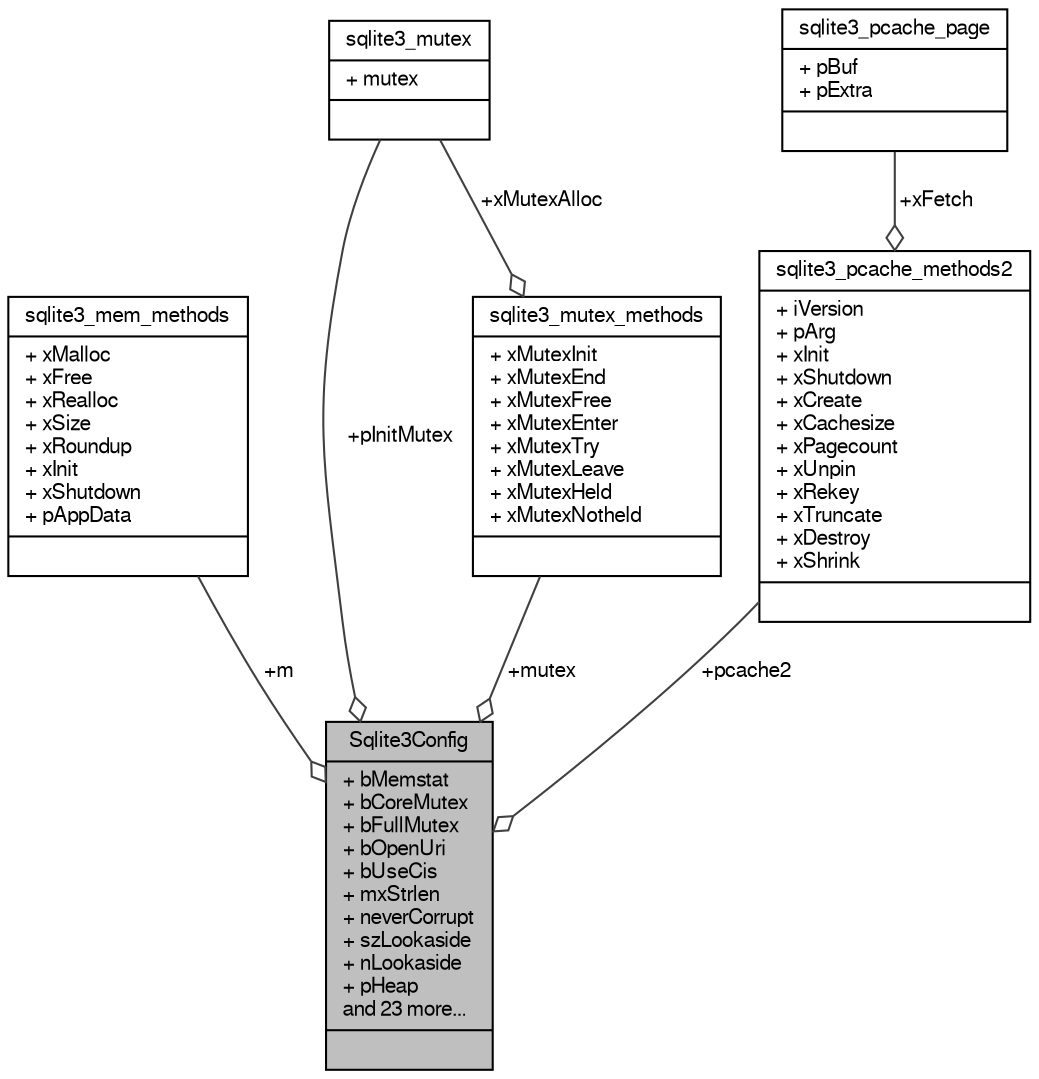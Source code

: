 digraph "Sqlite3Config"
{
  edge [fontname="FreeSans",fontsize="10",labelfontname="FreeSans",labelfontsize="10"];
  node [fontname="FreeSans",fontsize="10",shape=record];
  Node1 [label="{Sqlite3Config\n|+ bMemstat\l+ bCoreMutex\l+ bFullMutex\l+ bOpenUri\l+ bUseCis\l+ mxStrlen\l+ neverCorrupt\l+ szLookaside\l+ nLookaside\l+ pHeap\land 23 more...\l|}",height=0.2,width=0.4,color="black", fillcolor="grey75", style="filled", fontcolor="black"];
  Node2 -> Node1 [color="grey25",fontsize="10",style="solid",label=" +m" ,arrowhead="odiamond",fontname="FreeSans"];
  Node2 [label="{sqlite3_mem_methods\n|+ xMalloc\l+ xFree\l+ xRealloc\l+ xSize\l+ xRoundup\l+ xInit\l+ xShutdown\l+ pAppData\l|}",height=0.2,width=0.4,color="black", fillcolor="white", style="filled",URL="$structsqlite3__mem__methods.html"];
  Node3 -> Node1 [color="grey25",fontsize="10",style="solid",label=" +pInitMutex" ,arrowhead="odiamond",fontname="FreeSans"];
  Node3 [label="{sqlite3_mutex\n|+ mutex\l|}",height=0.2,width=0.4,color="black", fillcolor="white", style="filled",URL="$structsqlite3__mutex.html"];
  Node4 -> Node1 [color="grey25",fontsize="10",style="solid",label=" +mutex" ,arrowhead="odiamond",fontname="FreeSans"];
  Node4 [label="{sqlite3_mutex_methods\n|+ xMutexInit\l+ xMutexEnd\l+ xMutexFree\l+ xMutexEnter\l+ xMutexTry\l+ xMutexLeave\l+ xMutexHeld\l+ xMutexNotheld\l|}",height=0.2,width=0.4,color="black", fillcolor="white", style="filled",URL="$structsqlite3__mutex__methods.html"];
  Node3 -> Node4 [color="grey25",fontsize="10",style="solid",label=" +xMutexAlloc" ,arrowhead="odiamond",fontname="FreeSans"];
  Node5 -> Node1 [color="grey25",fontsize="10",style="solid",label=" +pcache2" ,arrowhead="odiamond",fontname="FreeSans"];
  Node5 [label="{sqlite3_pcache_methods2\n|+ iVersion\l+ pArg\l+ xInit\l+ xShutdown\l+ xCreate\l+ xCachesize\l+ xPagecount\l+ xUnpin\l+ xRekey\l+ xTruncate\l+ xDestroy\l+ xShrink\l|}",height=0.2,width=0.4,color="black", fillcolor="white", style="filled",URL="$structsqlite3__pcache__methods2.html"];
  Node6 -> Node5 [color="grey25",fontsize="10",style="solid",label=" +xFetch" ,arrowhead="odiamond",fontname="FreeSans"];
  Node6 [label="{sqlite3_pcache_page\n|+ pBuf\l+ pExtra\l|}",height=0.2,width=0.4,color="black", fillcolor="white", style="filled",URL="$structsqlite3__pcache__page.html"];
}
